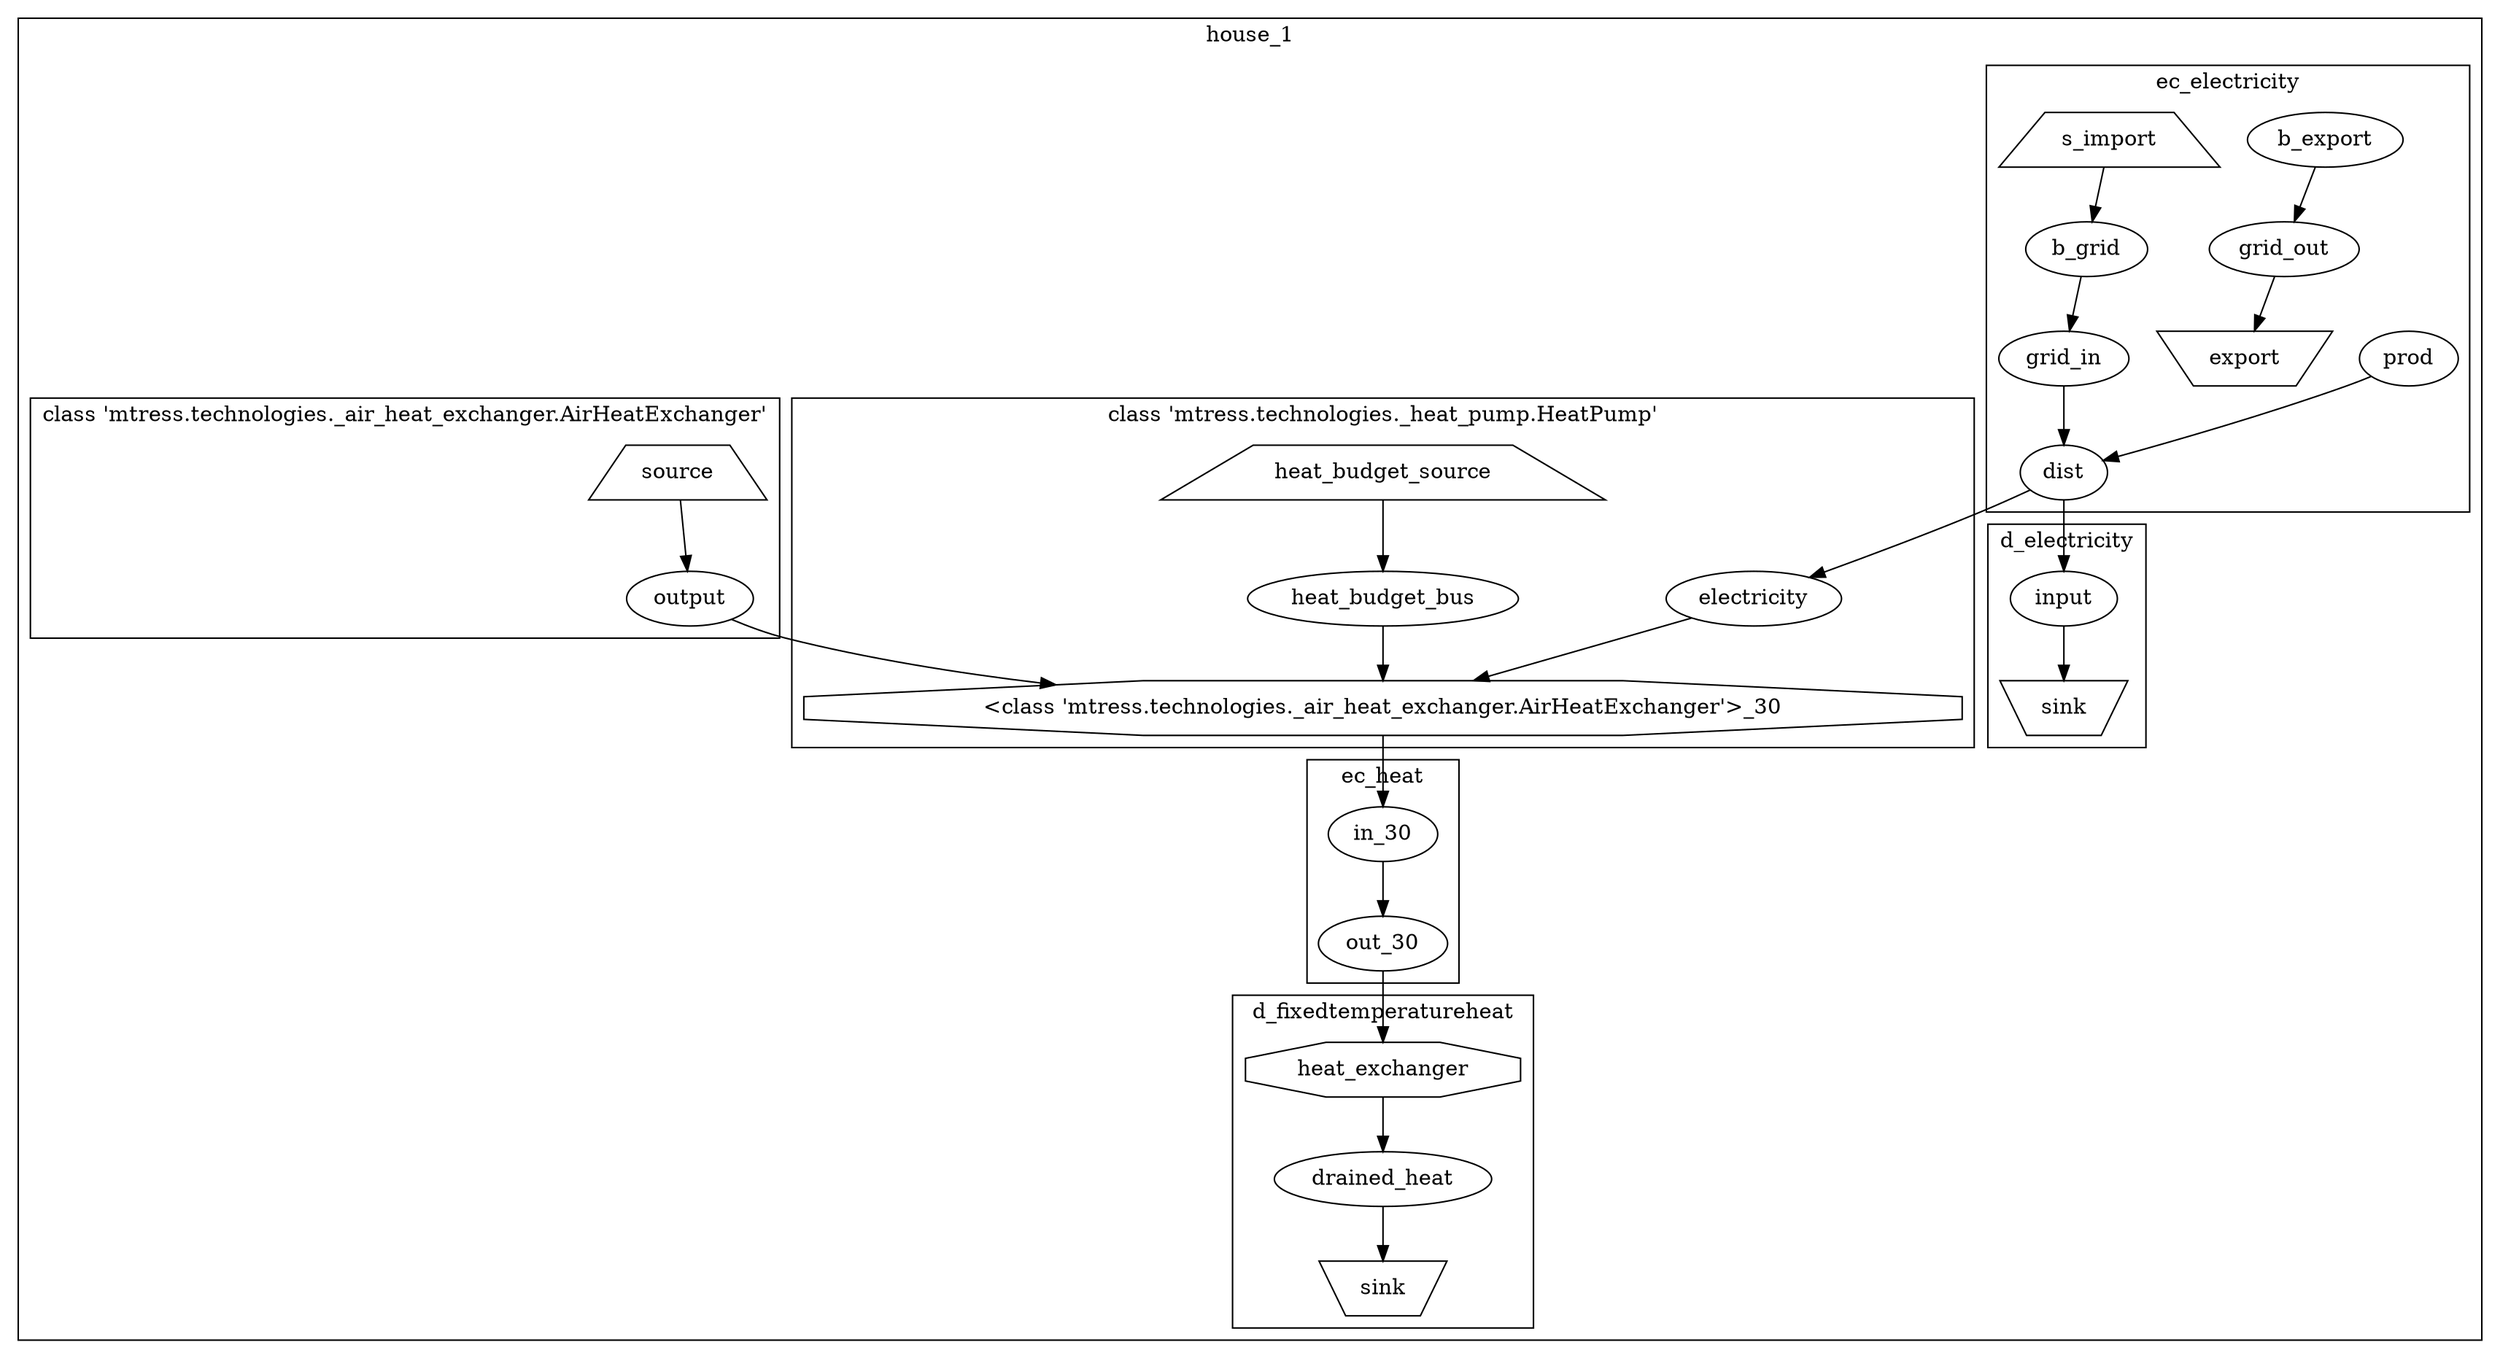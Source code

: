 digraph {
	subgraph cluster_house_1 {
		label=house_1
		subgraph cluster_house_1_ec_electricity {
			label=ec_electricity
			house_1__ec_electricity__dist [label=dist shape=ellipse]
			house_1__ec_electricity__prod [label=prod shape=ellipse]
			house_1__ec_electricity__b_export [label=b_export shape=ellipse]
			house_1__ec_electricity__b_grid [label=b_grid shape=ellipse]
			house_1__ec_electricity__s_import [label=s_import shape=trapezium]
			house_1__ec_electricity__grid_in [label=grid_in shape=ellipse]
			house_1__ec_electricity__grid_out [label=grid_out shape=ellipse]
			house_1__ec_electricity__export [label=export shape=invtrapezium]
		}
		subgraph cluster_house_1_ec_heat {
			label=ec_heat
			house_1__ec_heat__out_30 [label=out_30 shape=ellipse]
			house_1__ec_heat__in_30 [label=in_30 shape=ellipse]
		}
		subgraph cluster_house_1_d_electricity {
			label=d_electricity
			house_1__d_electricity__input [label=input shape=ellipse]
			house_1__d_electricity__sink [label=sink shape=invtrapezium]
		}
		subgraph cluster_house_1_d_fixedtemperatureheat {
			label=d_fixedtemperatureheat
			house_1__d_fixedtemperatureheat__heat_exchanger [label=heat_exchanger shape=octagon]
			house_1__d_fixedtemperatureheat__drained_heat [label=drained_heat shape=ellipse]
			house_1__d_fixedtemperatureheat__sink [label=sink shape=invtrapezium]
		}
		subgraph "cluster_house_1_<class 'mtress.technologies._heat_pump.HeatPump'>" {
			label=<class 'mtress.technologies._heat_pump.HeatPump'>
			house_1__class__mtress__technologies___heat_pump__HeatPump__electricity [label=electricity shape=ellipse]
			house_1__class__mtress__technologies___heat_pump__HeatPump__heat_budget_bus [label=heat_budget_bus shape=ellipse]
			house_1__class__mtress__technologies___heat_pump__HeatPump__heat_budget_source [label=heat_budget_source shape=trapezium]
			house_1__class__mtress__technologies___heat_pump__HeatPump__class__mtress__technologies___air_heat_exchanger__AirHeatExchanger___30 [label="<class 'mtress.technologies._air_heat_exchanger.AirHeatExchanger'>_30" shape=octagon]
		}
		subgraph "cluster_house_1_<class 'mtress.technologies._air_heat_exchanger.AirHeatExchanger'>" {
			label=<class 'mtress.technologies._air_heat_exchanger.AirHeatExchanger'>
			house_1__class__mtress__technologies___air_heat_exchanger__AirHeatExchanger__source [label=source shape=trapezium]
			house_1__class__mtress__technologies___air_heat_exchanger__AirHeatExchanger__output [label=output shape=ellipse]
		}
	}
	house_1__ec_electricity__dist -> house_1__d_electricity__input
	house_1__ec_electricity__dist -> house_1__class__mtress__technologies___heat_pump__HeatPump__electricity
	house_1__ec_electricity__prod -> house_1__ec_electricity__dist
	house_1__ec_electricity__b_export -> house_1__ec_electricity__grid_out
	house_1__ec_electricity__b_grid -> house_1__ec_electricity__grid_in
	house_1__ec_electricity__s_import -> house_1__ec_electricity__b_grid
	house_1__ec_electricity__grid_in -> house_1__ec_electricity__dist
	house_1__ec_electricity__grid_out -> house_1__ec_electricity__export
	house_1__ec_heat__out_30 -> house_1__d_fixedtemperatureheat__heat_exchanger
	house_1__ec_heat__in_30 -> house_1__ec_heat__out_30
	house_1__d_electricity__input -> house_1__d_electricity__sink
	house_1__d_fixedtemperatureheat__heat_exchanger -> house_1__d_fixedtemperatureheat__drained_heat
	house_1__d_fixedtemperatureheat__drained_heat -> house_1__d_fixedtemperatureheat__sink
	house_1__class__mtress__technologies___heat_pump__HeatPump__electricity -> house_1__class__mtress__technologies___heat_pump__HeatPump__class__mtress__technologies___air_heat_exchanger__AirHeatExchanger___30
	house_1__class__mtress__technologies___heat_pump__HeatPump__heat_budget_bus -> house_1__class__mtress__technologies___heat_pump__HeatPump__class__mtress__technologies___air_heat_exchanger__AirHeatExchanger___30
	house_1__class__mtress__technologies___heat_pump__HeatPump__heat_budget_source -> house_1__class__mtress__technologies___heat_pump__HeatPump__heat_budget_bus
	house_1__class__mtress__technologies___air_heat_exchanger__AirHeatExchanger__source -> house_1__class__mtress__technologies___air_heat_exchanger__AirHeatExchanger__output
	house_1__class__mtress__technologies___air_heat_exchanger__AirHeatExchanger__output -> house_1__class__mtress__technologies___heat_pump__HeatPump__class__mtress__technologies___air_heat_exchanger__AirHeatExchanger___30
	house_1__class__mtress__technologies___heat_pump__HeatPump__class__mtress__technologies___air_heat_exchanger__AirHeatExchanger___30 -> house_1__ec_heat__in_30
}
